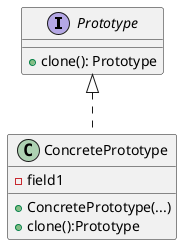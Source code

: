 @startuml
interface Prototype{
    +clone(): Prototype
}

class ConcretePrototype{
    -field1
    +ConcretePrototype(...)
    +clone():Prototype
}
Prototype <|.. ConcretePrototype
@enduml